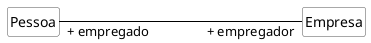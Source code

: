 @startuml mod01ima13
hide circle
hide methods
hide empty members

skinparam class {
    BackgroundColor White
    ArrowColor Black
    BorderColor #505050
}
skinparam ClassAttributeIconSize 0
class "Pessoa" as o1
class "Empresa" as o2
left to right direction
o1"+ empregado" ----- "+ empregador"o2
@enduml